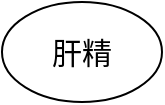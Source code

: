 <mxfile version="22.1.17" type="github">
  <diagram name="第 1 页" id="SPCY4sjMRmm0NcjuiNyU">
    <mxGraphModel dx="1050" dy="557" grid="1" gridSize="10" guides="1" tooltips="1" connect="1" arrows="1" fold="1" page="1" pageScale="1" pageWidth="827" pageHeight="1169" math="0" shadow="0">
      <root>
        <mxCell id="0" />
        <mxCell id="1" parent="0" />
        <mxCell id="0-277O36P96OIKh_NpkG-1" value="肝精" style="ellipse;whiteSpace=wrap;html=1;fontSize=15;" parent="1" vertex="1">
          <mxGeometry x="220" y="160" width="80" height="50" as="geometry" />
        </mxCell>
      </root>
    </mxGraphModel>
  </diagram>
</mxfile>
